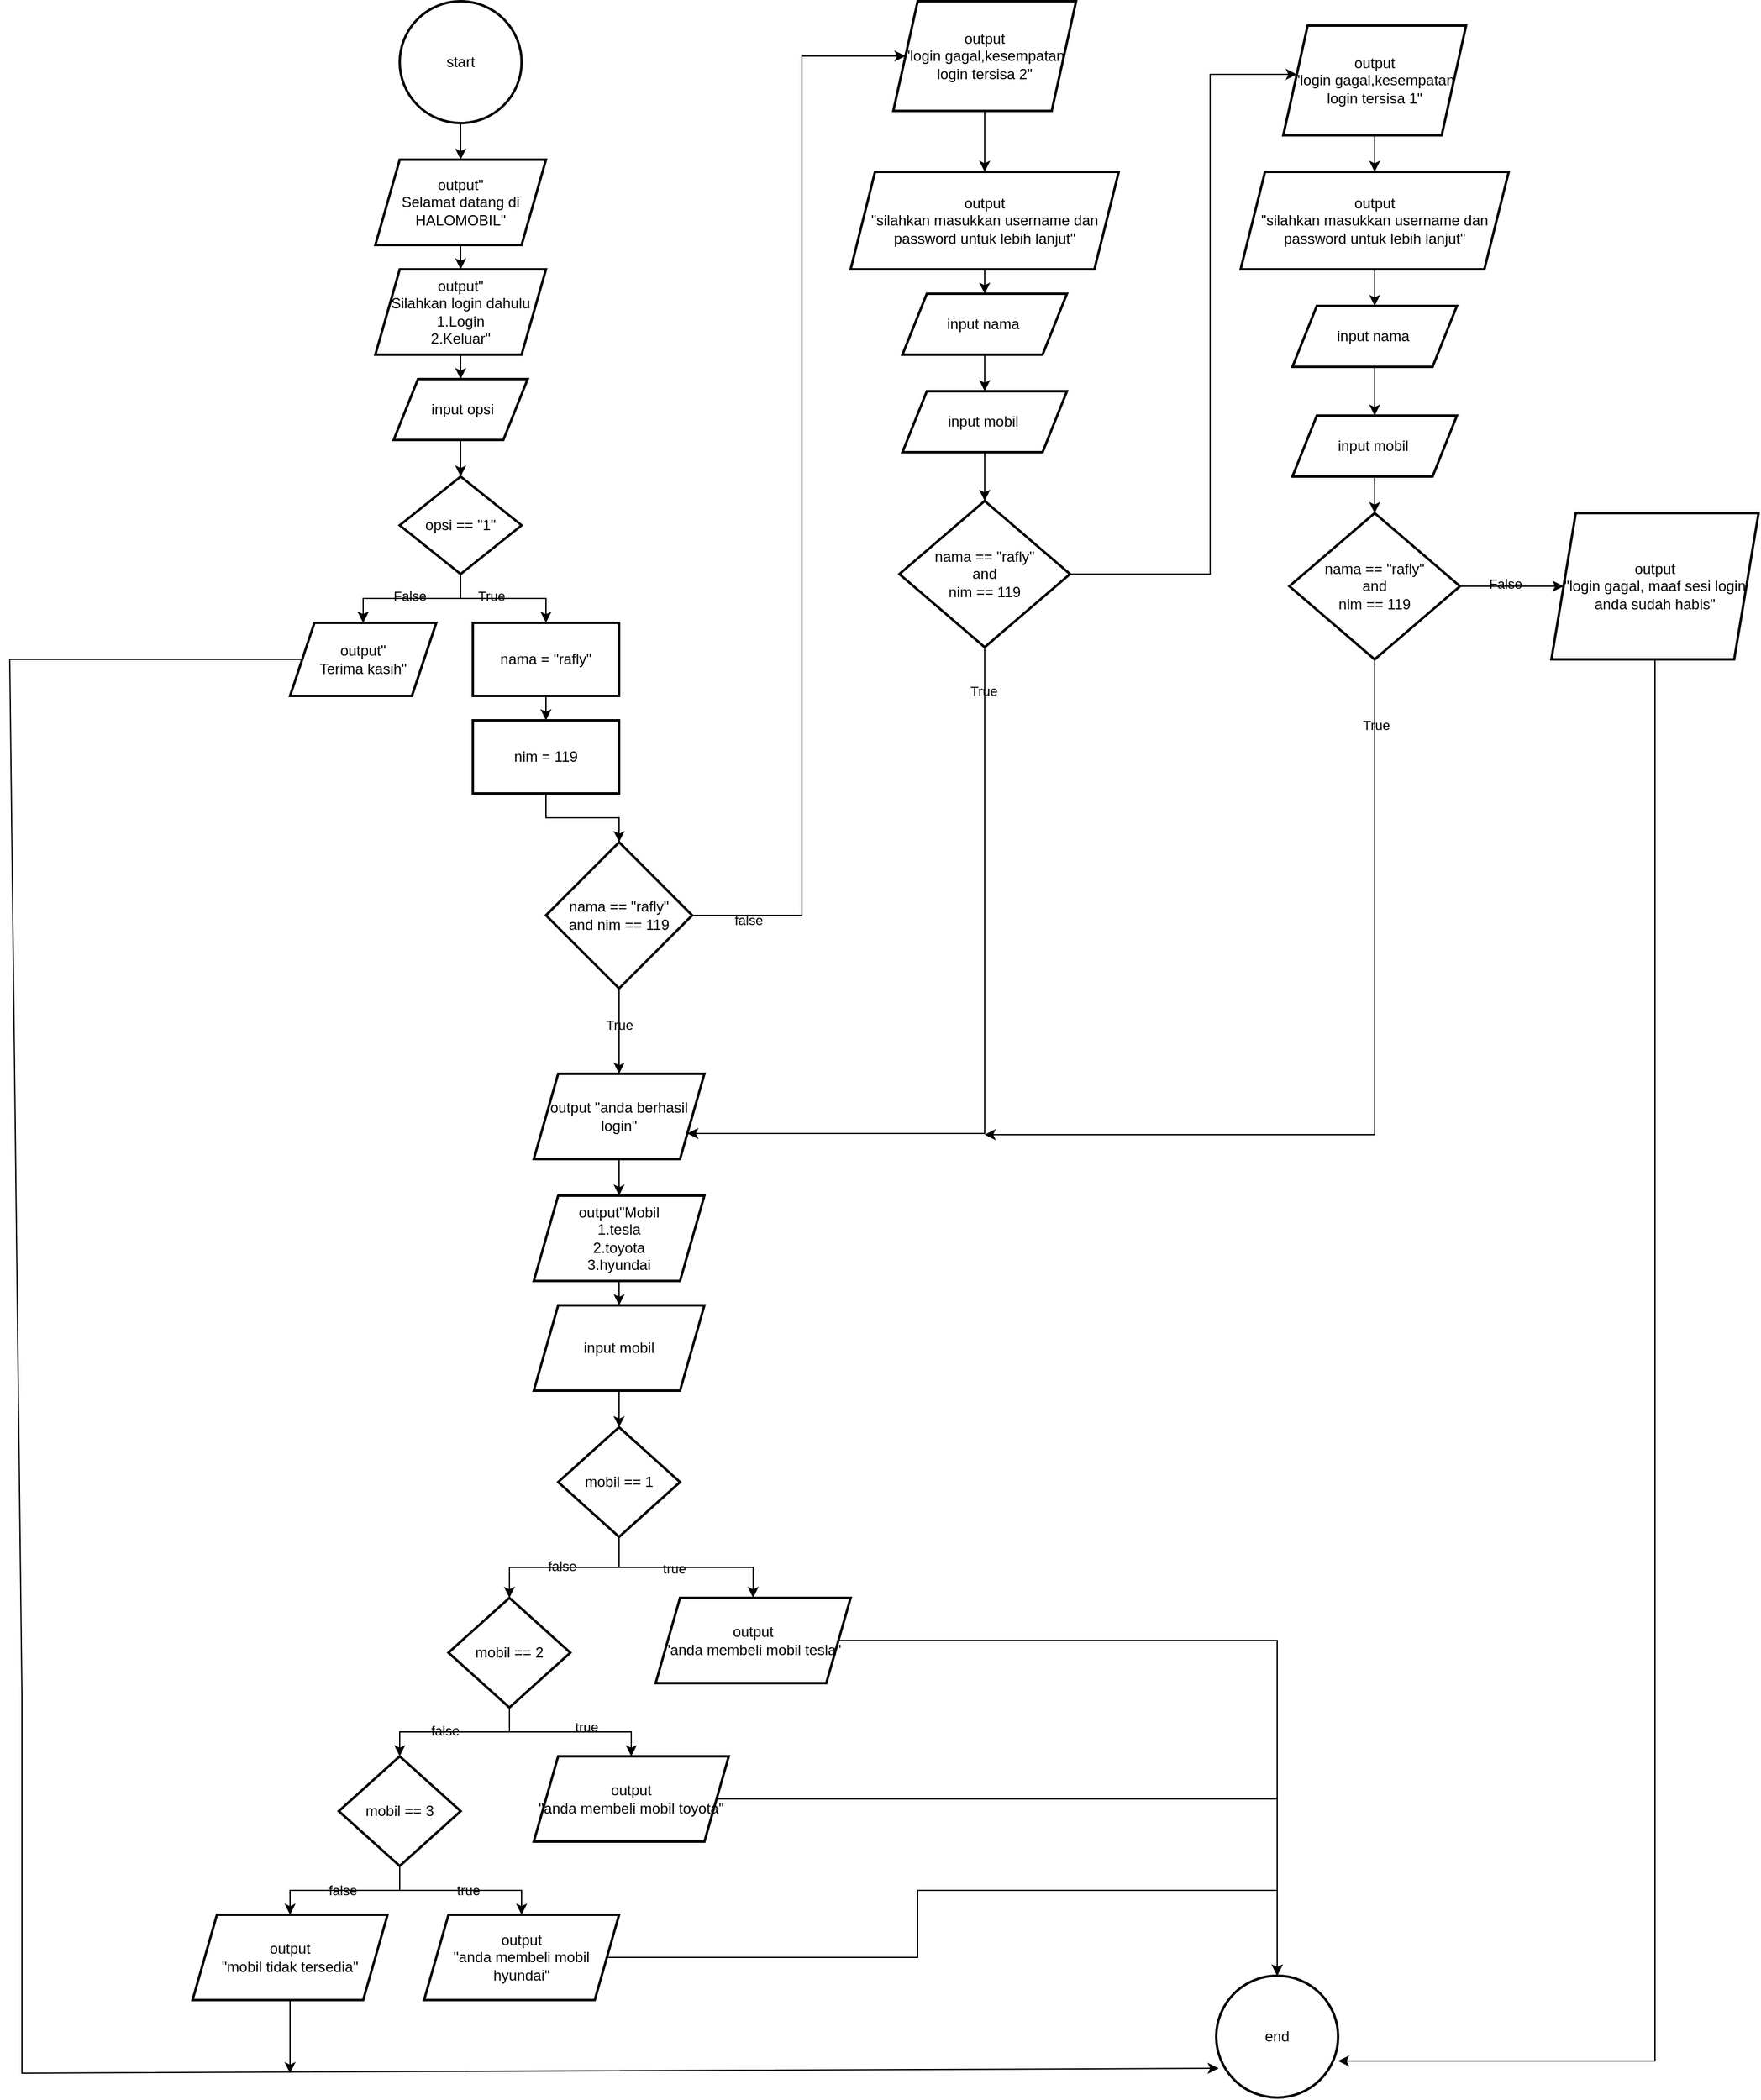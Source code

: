 <mxfile version="24.7.16">
  <diagram name="Page-1" id="7bUp-1MomCijhlwoVlFi">
    <mxGraphModel dx="1760" dy="1004" grid="1" gridSize="10" guides="1" tooltips="1" connect="1" arrows="1" fold="1" page="1" pageScale="1" pageWidth="1200" pageHeight="1920" math="0" shadow="0">
      <root>
        <mxCell id="0" />
        <mxCell id="1" parent="0" />
        <mxCell id="hjc6x2hIwi3XCLlQnk8x-3" value="" style="edgeStyle=orthogonalEdgeStyle;rounded=0;orthogonalLoop=1;jettySize=auto;html=1;labelBackgroundColor=none;fontColor=default;" edge="1" parent="1" source="hjc6x2hIwi3XCLlQnk8x-1" target="hjc6x2hIwi3XCLlQnk8x-2">
          <mxGeometry relative="1" as="geometry" />
        </mxCell>
        <mxCell id="hjc6x2hIwi3XCLlQnk8x-1" value="start" style="strokeWidth=2;html=1;shape=mxgraph.flowchart.start_2;whiteSpace=wrap;labelBackgroundColor=none;" vertex="1" parent="1">
          <mxGeometry x="470" y="30" width="100" height="100" as="geometry" />
        </mxCell>
        <mxCell id="hjc6x2hIwi3XCLlQnk8x-5" value="" style="edgeStyle=orthogonalEdgeStyle;rounded=0;orthogonalLoop=1;jettySize=auto;html=1;labelBackgroundColor=none;fontColor=default;" edge="1" parent="1" source="hjc6x2hIwi3XCLlQnk8x-2" target="hjc6x2hIwi3XCLlQnk8x-4">
          <mxGeometry relative="1" as="geometry" />
        </mxCell>
        <mxCell id="hjc6x2hIwi3XCLlQnk8x-2" value="output&quot;&lt;div&gt;Selamat datang di HALOMOBIL&quot;&lt;/div&gt;" style="shape=parallelogram;perimeter=parallelogramPerimeter;whiteSpace=wrap;html=1;fixedSize=1;strokeWidth=2;labelBackgroundColor=none;" vertex="1" parent="1">
          <mxGeometry x="450" y="160" width="140" height="70" as="geometry" />
        </mxCell>
        <mxCell id="hjc6x2hIwi3XCLlQnk8x-7" value="" style="edgeStyle=orthogonalEdgeStyle;rounded=0;orthogonalLoop=1;jettySize=auto;html=1;labelBackgroundColor=none;fontColor=default;" edge="1" parent="1" source="hjc6x2hIwi3XCLlQnk8x-4" target="hjc6x2hIwi3XCLlQnk8x-6">
          <mxGeometry relative="1" as="geometry" />
        </mxCell>
        <mxCell id="hjc6x2hIwi3XCLlQnk8x-4" value="output&quot;&lt;div&gt;Silahkan login dahulu&lt;/div&gt;&lt;div&gt;1.Login&lt;/div&gt;&lt;div&gt;2.Keluar&quot;&lt;/div&gt;" style="shape=parallelogram;perimeter=parallelogramPerimeter;whiteSpace=wrap;html=1;fixedSize=1;strokeWidth=2;labelBackgroundColor=none;" vertex="1" parent="1">
          <mxGeometry x="450" y="250" width="140" height="70" as="geometry" />
        </mxCell>
        <mxCell id="hjc6x2hIwi3XCLlQnk8x-9" value="" style="edgeStyle=orthogonalEdgeStyle;rounded=0;orthogonalLoop=1;jettySize=auto;html=1;labelBackgroundColor=none;fontColor=default;" edge="1" parent="1" source="hjc6x2hIwi3XCLlQnk8x-6" target="hjc6x2hIwi3XCLlQnk8x-8">
          <mxGeometry relative="1" as="geometry" />
        </mxCell>
        <mxCell id="hjc6x2hIwi3XCLlQnk8x-6" value="&amp;nbsp;input opsi" style="shape=parallelogram;perimeter=parallelogramPerimeter;whiteSpace=wrap;html=1;fixedSize=1;strokeWidth=2;labelBackgroundColor=none;" vertex="1" parent="1">
          <mxGeometry x="465" y="340" width="110" height="50" as="geometry" />
        </mxCell>
        <mxCell id="hjc6x2hIwi3XCLlQnk8x-11" value="" style="edgeStyle=orthogonalEdgeStyle;rounded=0;orthogonalLoop=1;jettySize=auto;html=1;labelBackgroundColor=none;fontColor=default;" edge="1" parent="1" source="hjc6x2hIwi3XCLlQnk8x-8" target="hjc6x2hIwi3XCLlQnk8x-10">
          <mxGeometry relative="1" as="geometry" />
        </mxCell>
        <mxCell id="hjc6x2hIwi3XCLlQnk8x-12" value="False" style="edgeLabel;html=1;align=center;verticalAlign=middle;resizable=0;points=[];labelBackgroundColor=none;" vertex="1" connectable="0" parent="hjc6x2hIwi3XCLlQnk8x-11">
          <mxGeometry x="0.039" y="-2" relative="1" as="geometry">
            <mxPoint as="offset" />
          </mxGeometry>
        </mxCell>
        <mxCell id="hjc6x2hIwi3XCLlQnk8x-13" value="" style="edgeStyle=orthogonalEdgeStyle;rounded=0;orthogonalLoop=1;jettySize=auto;html=1;labelBackgroundColor=none;fontColor=default;" edge="1" parent="1" source="hjc6x2hIwi3XCLlQnk8x-8" target="hjc6x2hIwi3XCLlQnk8x-10">
          <mxGeometry relative="1" as="geometry" />
        </mxCell>
        <mxCell id="hjc6x2hIwi3XCLlQnk8x-16" value="" style="edgeStyle=orthogonalEdgeStyle;rounded=0;orthogonalLoop=1;jettySize=auto;html=1;labelBackgroundColor=none;fontColor=default;" edge="1" parent="1" source="hjc6x2hIwi3XCLlQnk8x-8" target="hjc6x2hIwi3XCLlQnk8x-15">
          <mxGeometry relative="1" as="geometry" />
        </mxCell>
        <mxCell id="hjc6x2hIwi3XCLlQnk8x-17" value="True" style="edgeLabel;html=1;align=center;verticalAlign=middle;resizable=0;points=[];labelBackgroundColor=none;" vertex="1" connectable="0" parent="hjc6x2hIwi3XCLlQnk8x-16">
          <mxGeometry x="-0.181" y="2" relative="1" as="geometry">
            <mxPoint as="offset" />
          </mxGeometry>
        </mxCell>
        <mxCell id="hjc6x2hIwi3XCLlQnk8x-8" value="opsi == &quot;1&quot;" style="rhombus;whiteSpace=wrap;html=1;strokeWidth=2;labelBackgroundColor=none;" vertex="1" parent="1">
          <mxGeometry x="470" y="420" width="100" height="80" as="geometry" />
        </mxCell>
        <mxCell id="hjc6x2hIwi3XCLlQnk8x-10" value="output&quot;&lt;div&gt;Terima kasih&quot;&lt;/div&gt;" style="shape=parallelogram;perimeter=parallelogramPerimeter;whiteSpace=wrap;html=1;fixedSize=1;strokeWidth=2;labelBackgroundColor=none;" vertex="1" parent="1">
          <mxGeometry x="380" y="540" width="120" height="60" as="geometry" />
        </mxCell>
        <mxCell id="hjc6x2hIwi3XCLlQnk8x-20" value="" style="edgeStyle=orthogonalEdgeStyle;rounded=0;orthogonalLoop=1;jettySize=auto;html=1;labelBackgroundColor=none;fontColor=default;" edge="1" parent="1" source="hjc6x2hIwi3XCLlQnk8x-15" target="hjc6x2hIwi3XCLlQnk8x-19">
          <mxGeometry relative="1" as="geometry" />
        </mxCell>
        <mxCell id="hjc6x2hIwi3XCLlQnk8x-15" value="nama = &quot;rafly&quot;" style="rounded=0;whiteSpace=wrap;html=1;strokeWidth=2;labelBackgroundColor=none;" vertex="1" parent="1">
          <mxGeometry x="530" y="540" width="120" height="60" as="geometry" />
        </mxCell>
        <mxCell id="hjc6x2hIwi3XCLlQnk8x-24" value="" style="edgeStyle=orthogonalEdgeStyle;rounded=0;orthogonalLoop=1;jettySize=auto;html=1;labelBackgroundColor=none;fontColor=default;" edge="1" parent="1" source="hjc6x2hIwi3XCLlQnk8x-19" target="hjc6x2hIwi3XCLlQnk8x-23">
          <mxGeometry relative="1" as="geometry" />
        </mxCell>
        <mxCell id="hjc6x2hIwi3XCLlQnk8x-19" value="nim = 119" style="rounded=0;whiteSpace=wrap;html=1;strokeWidth=2;labelBackgroundColor=none;" vertex="1" parent="1">
          <mxGeometry x="530" y="620" width="120" height="60" as="geometry" />
        </mxCell>
        <mxCell id="hjc6x2hIwi3XCLlQnk8x-26" value="" style="edgeStyle=orthogonalEdgeStyle;rounded=0;orthogonalLoop=1;jettySize=auto;html=1;labelBackgroundColor=none;fontColor=default;" edge="1" parent="1" source="hjc6x2hIwi3XCLlQnk8x-23" target="hjc6x2hIwi3XCLlQnk8x-25">
          <mxGeometry relative="1" as="geometry" />
        </mxCell>
        <mxCell id="hjc6x2hIwi3XCLlQnk8x-27" value="True" style="edgeLabel;html=1;align=center;verticalAlign=middle;resizable=0;points=[];labelBackgroundColor=none;" vertex="1" connectable="0" parent="hjc6x2hIwi3XCLlQnk8x-26">
          <mxGeometry x="-0.152" relative="1" as="geometry">
            <mxPoint as="offset" />
          </mxGeometry>
        </mxCell>
        <mxCell id="hjc6x2hIwi3XCLlQnk8x-23" value="nama == &quot;rafly&quot;&lt;div&gt;and nim == 119&lt;/div&gt;" style="rhombus;whiteSpace=wrap;html=1;rounded=0;strokeWidth=2;labelBackgroundColor=none;" vertex="1" parent="1">
          <mxGeometry x="590" y="720" width="120" height="120" as="geometry" />
        </mxCell>
        <mxCell id="hjc6x2hIwi3XCLlQnk8x-82" value="" style="edgeStyle=orthogonalEdgeStyle;rounded=0;orthogonalLoop=1;jettySize=auto;html=1;labelBackgroundColor=none;fontColor=default;" edge="1" parent="1" source="hjc6x2hIwi3XCLlQnk8x-25" target="hjc6x2hIwi3XCLlQnk8x-81">
          <mxGeometry relative="1" as="geometry" />
        </mxCell>
        <mxCell id="hjc6x2hIwi3XCLlQnk8x-25" value="output &quot;anda berhasil login&quot;" style="shape=parallelogram;perimeter=parallelogramPerimeter;whiteSpace=wrap;html=1;fixedSize=1;rounded=0;strokeWidth=2;labelBackgroundColor=none;" vertex="1" parent="1">
          <mxGeometry x="580" y="910" width="140" height="70" as="geometry" />
        </mxCell>
        <mxCell id="hjc6x2hIwi3XCLlQnk8x-28" value="" style="edgeStyle=orthogonalEdgeStyle;rounded=0;orthogonalLoop=1;jettySize=auto;html=1;labelBackgroundColor=none;fontColor=default;" edge="1" parent="1" source="hjc6x2hIwi3XCLlQnk8x-29" target="hjc6x2hIwi3XCLlQnk8x-31">
          <mxGeometry relative="1" as="geometry" />
        </mxCell>
        <mxCell id="hjc6x2hIwi3XCLlQnk8x-29" value="output&lt;div&gt;&quot;login gagal,kesempatan login tersisa 2&quot;&lt;/div&gt;" style="shape=parallelogram;perimeter=parallelogramPerimeter;whiteSpace=wrap;html=1;fixedSize=1;strokeWidth=2;labelBackgroundColor=none;" vertex="1" parent="1">
          <mxGeometry x="875" y="30" width="150" height="90" as="geometry" />
        </mxCell>
        <mxCell id="hjc6x2hIwi3XCLlQnk8x-30" value="" style="edgeStyle=orthogonalEdgeStyle;rounded=0;orthogonalLoop=1;jettySize=auto;html=1;labelBackgroundColor=none;fontColor=default;" edge="1" parent="1" source="hjc6x2hIwi3XCLlQnk8x-31" target="hjc6x2hIwi3XCLlQnk8x-33">
          <mxGeometry relative="1" as="geometry" />
        </mxCell>
        <mxCell id="hjc6x2hIwi3XCLlQnk8x-31" value="output&lt;div&gt;&quot;silahkan masukkan username dan password untuk lebih lanjut&lt;span style=&quot;background-color: initial;&quot;&gt;&quot;&lt;/span&gt;&lt;/div&gt;" style="shape=parallelogram;perimeter=parallelogramPerimeter;whiteSpace=wrap;html=1;fixedSize=1;strokeWidth=2;labelBackgroundColor=none;" vertex="1" parent="1">
          <mxGeometry x="840" y="170" width="220" height="80" as="geometry" />
        </mxCell>
        <mxCell id="hjc6x2hIwi3XCLlQnk8x-32" value="" style="edgeStyle=orthogonalEdgeStyle;rounded=0;orthogonalLoop=1;jettySize=auto;html=1;labelBackgroundColor=none;fontColor=default;" edge="1" parent="1" source="hjc6x2hIwi3XCLlQnk8x-33" target="hjc6x2hIwi3XCLlQnk8x-35">
          <mxGeometry relative="1" as="geometry" />
        </mxCell>
        <mxCell id="hjc6x2hIwi3XCLlQnk8x-33" value="input nama&amp;nbsp;" style="shape=parallelogram;perimeter=parallelogramPerimeter;whiteSpace=wrap;html=1;fixedSize=1;strokeWidth=2;labelBackgroundColor=none;" vertex="1" parent="1">
          <mxGeometry x="882.5" y="270" width="135" height="50" as="geometry" />
        </mxCell>
        <mxCell id="hjc6x2hIwi3XCLlQnk8x-34" value="" style="edgeStyle=orthogonalEdgeStyle;rounded=0;orthogonalLoop=1;jettySize=auto;html=1;labelBackgroundColor=none;fontColor=default;" edge="1" parent="1" source="hjc6x2hIwi3XCLlQnk8x-35" target="hjc6x2hIwi3XCLlQnk8x-37">
          <mxGeometry relative="1" as="geometry" />
        </mxCell>
        <mxCell id="hjc6x2hIwi3XCLlQnk8x-35" value="input mobil&amp;nbsp;" style="shape=parallelogram;perimeter=parallelogramPerimeter;whiteSpace=wrap;html=1;fixedSize=1;strokeWidth=2;labelBackgroundColor=none;" vertex="1" parent="1">
          <mxGeometry x="882.5" y="350" width="135" height="50" as="geometry" />
        </mxCell>
        <mxCell id="hjc6x2hIwi3XCLlQnk8x-36" value="" style="edgeStyle=orthogonalEdgeStyle;rounded=0;orthogonalLoop=1;jettySize=auto;html=1;labelBackgroundColor=none;fontColor=default;" edge="1" parent="1" source="hjc6x2hIwi3XCLlQnk8x-37" target="hjc6x2hIwi3XCLlQnk8x-40">
          <mxGeometry relative="1" as="geometry">
            <Array as="points">
              <mxPoint x="1135" y="500" />
              <mxPoint x="1135" y="90" />
            </Array>
          </mxGeometry>
        </mxCell>
        <mxCell id="hjc6x2hIwi3XCLlQnk8x-37" value="nama == &quot;rafly&quot;&lt;div&gt;and&lt;/div&gt;&lt;div&gt;nim == 119&lt;/div&gt;" style="strokeWidth=2;html=1;shape=mxgraph.flowchart.decision;whiteSpace=wrap;labelBackgroundColor=none;" vertex="1" parent="1">
          <mxGeometry x="880" y="440" width="140" height="120" as="geometry" />
        </mxCell>
        <mxCell id="hjc6x2hIwi3XCLlQnk8x-38" value="True" style="edgeLabel;html=1;align=center;verticalAlign=middle;resizable=0;points=[];labelBackgroundColor=none;" vertex="1" connectable="0" parent="1">
          <mxGeometry x="949" y="595.556" as="geometry" />
        </mxCell>
        <mxCell id="hjc6x2hIwi3XCLlQnk8x-39" value="" style="edgeStyle=orthogonalEdgeStyle;rounded=0;orthogonalLoop=1;jettySize=auto;html=1;labelBackgroundColor=none;fontColor=default;" edge="1" parent="1" source="hjc6x2hIwi3XCLlQnk8x-40" target="hjc6x2hIwi3XCLlQnk8x-42">
          <mxGeometry relative="1" as="geometry" />
        </mxCell>
        <mxCell id="hjc6x2hIwi3XCLlQnk8x-40" value="output&lt;div&gt;&quot;login gagal,kesempatan login tersisa 1&quot;&lt;/div&gt;" style="shape=parallelogram;perimeter=parallelogramPerimeter;whiteSpace=wrap;html=1;fixedSize=1;strokeWidth=2;labelBackgroundColor=none;" vertex="1" parent="1">
          <mxGeometry x="1195" y="50" width="150" height="90" as="geometry" />
        </mxCell>
        <mxCell id="hjc6x2hIwi3XCLlQnk8x-41" value="" style="edgeStyle=orthogonalEdgeStyle;rounded=0;orthogonalLoop=1;jettySize=auto;html=1;labelBackgroundColor=none;fontColor=default;" edge="1" parent="1" source="hjc6x2hIwi3XCLlQnk8x-42" target="hjc6x2hIwi3XCLlQnk8x-44">
          <mxGeometry relative="1" as="geometry" />
        </mxCell>
        <mxCell id="hjc6x2hIwi3XCLlQnk8x-42" value="output&lt;div&gt;&quot;silahkan masukkan username dan password untuk lebih lanjut&lt;span style=&quot;background-color: initial;&quot;&gt;&quot;&lt;/span&gt;&lt;/div&gt;" style="shape=parallelogram;perimeter=parallelogramPerimeter;whiteSpace=wrap;html=1;fixedSize=1;strokeWidth=2;labelBackgroundColor=none;" vertex="1" parent="1">
          <mxGeometry x="1160" y="170" width="220" height="80" as="geometry" />
        </mxCell>
        <mxCell id="hjc6x2hIwi3XCLlQnk8x-43" value="" style="edgeStyle=orthogonalEdgeStyle;rounded=0;orthogonalLoop=1;jettySize=auto;html=1;labelBackgroundColor=none;fontColor=default;" edge="1" parent="1" source="hjc6x2hIwi3XCLlQnk8x-44" target="hjc6x2hIwi3XCLlQnk8x-46">
          <mxGeometry relative="1" as="geometry" />
        </mxCell>
        <mxCell id="hjc6x2hIwi3XCLlQnk8x-44" value="input nama&amp;nbsp;" style="shape=parallelogram;perimeter=parallelogramPerimeter;whiteSpace=wrap;html=1;fixedSize=1;strokeWidth=2;labelBackgroundColor=none;" vertex="1" parent="1">
          <mxGeometry x="1202.5" y="280" width="135" height="50" as="geometry" />
        </mxCell>
        <mxCell id="hjc6x2hIwi3XCLlQnk8x-45" value="" style="edgeStyle=orthogonalEdgeStyle;rounded=0;orthogonalLoop=1;jettySize=auto;html=1;labelBackgroundColor=none;fontColor=default;" edge="1" parent="1" source="hjc6x2hIwi3XCLlQnk8x-46" target="hjc6x2hIwi3XCLlQnk8x-49">
          <mxGeometry relative="1" as="geometry" />
        </mxCell>
        <mxCell id="hjc6x2hIwi3XCLlQnk8x-46" value="input mobil&amp;nbsp;" style="shape=parallelogram;perimeter=parallelogramPerimeter;whiteSpace=wrap;html=1;fixedSize=1;strokeWidth=2;labelBackgroundColor=none;" vertex="1" parent="1">
          <mxGeometry x="1202.5" y="370" width="135" height="50" as="geometry" />
        </mxCell>
        <mxCell id="hjc6x2hIwi3XCLlQnk8x-47" value="" style="edgeStyle=orthogonalEdgeStyle;rounded=0;orthogonalLoop=1;jettySize=auto;html=1;labelBackgroundColor=none;fontColor=default;" edge="1" parent="1" source="hjc6x2hIwi3XCLlQnk8x-49" target="hjc6x2hIwi3XCLlQnk8x-52">
          <mxGeometry relative="1" as="geometry" />
        </mxCell>
        <mxCell id="hjc6x2hIwi3XCLlQnk8x-48" value="False" style="edgeLabel;html=1;align=center;verticalAlign=middle;resizable=0;points=[];labelBackgroundColor=none;" vertex="1" connectable="0" parent="hjc6x2hIwi3XCLlQnk8x-47">
          <mxGeometry x="-0.147" y="2" relative="1" as="geometry">
            <mxPoint as="offset" />
          </mxGeometry>
        </mxCell>
        <mxCell id="hjc6x2hIwi3XCLlQnk8x-49" value="nama == &quot;rafly&quot;&lt;div&gt;and&lt;/div&gt;&lt;div&gt;nim == 119&lt;/div&gt;" style="strokeWidth=2;html=1;shape=mxgraph.flowchart.decision;whiteSpace=wrap;labelBackgroundColor=none;" vertex="1" parent="1">
          <mxGeometry x="1200" y="450" width="140" height="120" as="geometry" />
        </mxCell>
        <mxCell id="hjc6x2hIwi3XCLlQnk8x-50" value="" style="endArrow=classic;html=1;rounded=0;exitX=0.5;exitY=1;exitDx=0;exitDy=0;exitPerimeter=0;labelBackgroundColor=none;fontColor=default;" edge="1" parent="1" source="hjc6x2hIwi3XCLlQnk8x-49">
          <mxGeometry width="50" height="50" relative="1" as="geometry">
            <mxPoint x="1015" y="660" as="sourcePoint" />
            <mxPoint x="950" y="960" as="targetPoint" />
            <Array as="points">
              <mxPoint x="1270" y="960" />
              <mxPoint x="1140" y="960" />
            </Array>
          </mxGeometry>
        </mxCell>
        <mxCell id="hjc6x2hIwi3XCLlQnk8x-51" value="True" style="edgeLabel;html=1;align=center;verticalAlign=middle;resizable=0;points=[];labelBackgroundColor=none;" vertex="1" connectable="0" parent="hjc6x2hIwi3XCLlQnk8x-50">
          <mxGeometry x="-0.849" y="1" relative="1" as="geometry">
            <mxPoint as="offset" />
          </mxGeometry>
        </mxCell>
        <mxCell id="hjc6x2hIwi3XCLlQnk8x-108" value="" style="edgeStyle=orthogonalEdgeStyle;rounded=0;orthogonalLoop=1;jettySize=auto;html=1;labelBackgroundColor=none;fontColor=default;" edge="1" parent="1" source="hjc6x2hIwi3XCLlQnk8x-52" target="hjc6x2hIwi3XCLlQnk8x-107">
          <mxGeometry relative="1" as="geometry">
            <Array as="points">
              <mxPoint x="1500" y="1720" />
            </Array>
          </mxGeometry>
        </mxCell>
        <mxCell id="hjc6x2hIwi3XCLlQnk8x-52" value="output&lt;div&gt;&quot;login gagal, maaf sesi login anda sudah habis&quot;&lt;/div&gt;" style="shape=parallelogram;perimeter=parallelogramPerimeter;whiteSpace=wrap;html=1;fixedSize=1;strokeWidth=2;labelBackgroundColor=none;" vertex="1" parent="1">
          <mxGeometry x="1415" y="450" width="170" height="120" as="geometry" />
        </mxCell>
        <mxCell id="hjc6x2hIwi3XCLlQnk8x-78" value="" style="endArrow=classic;html=1;rounded=0;exitX=1;exitY=0.5;exitDx=0;exitDy=0;entryX=0;entryY=0.5;entryDx=0;entryDy=0;labelBackgroundColor=none;fontColor=default;" edge="1" parent="1" source="hjc6x2hIwi3XCLlQnk8x-23" target="hjc6x2hIwi3XCLlQnk8x-29">
          <mxGeometry width="50" height="50" relative="1" as="geometry">
            <mxPoint x="900" y="750" as="sourcePoint" />
            <mxPoint x="800" y="40" as="targetPoint" />
            <Array as="points">
              <mxPoint x="800" y="780" />
              <mxPoint x="800" y="75" />
            </Array>
          </mxGeometry>
        </mxCell>
        <mxCell id="hjc6x2hIwi3XCLlQnk8x-79" value="false" style="edgeLabel;html=1;align=center;verticalAlign=middle;resizable=0;points=[];labelBackgroundColor=none;" vertex="1" connectable="0" parent="hjc6x2hIwi3XCLlQnk8x-78">
          <mxGeometry x="-0.896" y="-4" relative="1" as="geometry">
            <mxPoint as="offset" />
          </mxGeometry>
        </mxCell>
        <mxCell id="hjc6x2hIwi3XCLlQnk8x-80" value="" style="endArrow=classic;html=1;rounded=0;exitX=0.5;exitY=1;exitDx=0;exitDy=0;exitPerimeter=0;entryX=1;entryY=0.75;entryDx=0;entryDy=0;labelBackgroundColor=none;fontColor=default;" edge="1" parent="1" source="hjc6x2hIwi3XCLlQnk8x-37" target="hjc6x2hIwi3XCLlQnk8x-25">
          <mxGeometry width="50" height="50" relative="1" as="geometry">
            <mxPoint x="870" y="750" as="sourcePoint" />
            <mxPoint x="820" y="960" as="targetPoint" />
            <Array as="points">
              <mxPoint x="950" y="959" />
            </Array>
          </mxGeometry>
        </mxCell>
        <mxCell id="hjc6x2hIwi3XCLlQnk8x-84" value="" style="edgeStyle=orthogonalEdgeStyle;rounded=0;orthogonalLoop=1;jettySize=auto;html=1;labelBackgroundColor=none;fontColor=default;" edge="1" parent="1" source="hjc6x2hIwi3XCLlQnk8x-81" target="hjc6x2hIwi3XCLlQnk8x-83">
          <mxGeometry relative="1" as="geometry" />
        </mxCell>
        <mxCell id="hjc6x2hIwi3XCLlQnk8x-81" value="output&quot;Mobil&lt;div&gt;1.tesla&lt;/div&gt;&lt;div&gt;2.toyota&lt;/div&gt;&lt;div&gt;3.hyundai&lt;/div&gt;" style="shape=parallelogram;perimeter=parallelogramPerimeter;whiteSpace=wrap;html=1;fixedSize=1;rounded=0;strokeWidth=2;labelBackgroundColor=none;" vertex="1" parent="1">
          <mxGeometry x="580" y="1010" width="140" height="70" as="geometry" />
        </mxCell>
        <mxCell id="hjc6x2hIwi3XCLlQnk8x-86" value="" style="edgeStyle=orthogonalEdgeStyle;rounded=0;orthogonalLoop=1;jettySize=auto;html=1;labelBackgroundColor=none;fontColor=default;" edge="1" parent="1" source="hjc6x2hIwi3XCLlQnk8x-83" target="hjc6x2hIwi3XCLlQnk8x-85">
          <mxGeometry relative="1" as="geometry" />
        </mxCell>
        <mxCell id="hjc6x2hIwi3XCLlQnk8x-83" value="input mobil" style="shape=parallelogram;perimeter=parallelogramPerimeter;whiteSpace=wrap;html=1;fixedSize=1;rounded=0;strokeWidth=2;labelBackgroundColor=none;" vertex="1" parent="1">
          <mxGeometry x="580" y="1100" width="140" height="70" as="geometry" />
        </mxCell>
        <mxCell id="hjc6x2hIwi3XCLlQnk8x-90" value="" style="edgeStyle=orthogonalEdgeStyle;rounded=0;orthogonalLoop=1;jettySize=auto;html=1;labelBackgroundColor=none;fontColor=default;" edge="1" parent="1" source="hjc6x2hIwi3XCLlQnk8x-85" target="hjc6x2hIwi3XCLlQnk8x-89">
          <mxGeometry relative="1" as="geometry" />
        </mxCell>
        <mxCell id="hjc6x2hIwi3XCLlQnk8x-91" value="true" style="edgeLabel;html=1;align=center;verticalAlign=middle;resizable=0;points=[];labelBackgroundColor=none;" vertex="1" connectable="0" parent="hjc6x2hIwi3XCLlQnk8x-90">
          <mxGeometry x="-0.124" y="-1" relative="1" as="geometry">
            <mxPoint as="offset" />
          </mxGeometry>
        </mxCell>
        <mxCell id="hjc6x2hIwi3XCLlQnk8x-93" value="" style="edgeStyle=orthogonalEdgeStyle;rounded=0;orthogonalLoop=1;jettySize=auto;html=1;labelBackgroundColor=none;fontColor=default;" edge="1" parent="1" source="hjc6x2hIwi3XCLlQnk8x-85" target="hjc6x2hIwi3XCLlQnk8x-92">
          <mxGeometry relative="1" as="geometry" />
        </mxCell>
        <mxCell id="hjc6x2hIwi3XCLlQnk8x-94" value="false" style="edgeLabel;html=1;align=center;verticalAlign=middle;resizable=0;points=[];labelBackgroundColor=none;" vertex="1" connectable="0" parent="hjc6x2hIwi3XCLlQnk8x-93">
          <mxGeometry x="0.038" y="-1" relative="1" as="geometry">
            <mxPoint as="offset" />
          </mxGeometry>
        </mxCell>
        <mxCell id="hjc6x2hIwi3XCLlQnk8x-85" value="mobil == 1" style="rhombus;whiteSpace=wrap;html=1;rounded=0;strokeWidth=2;labelBackgroundColor=none;" vertex="1" parent="1">
          <mxGeometry x="600" y="1200" width="100" height="90" as="geometry" />
        </mxCell>
        <mxCell id="hjc6x2hIwi3XCLlQnk8x-109" value="" style="edgeStyle=orthogonalEdgeStyle;rounded=0;orthogonalLoop=1;jettySize=auto;html=1;labelBackgroundColor=none;fontColor=default;" edge="1" parent="1" source="hjc6x2hIwi3XCLlQnk8x-89" target="hjc6x2hIwi3XCLlQnk8x-107">
          <mxGeometry relative="1" as="geometry" />
        </mxCell>
        <mxCell id="hjc6x2hIwi3XCLlQnk8x-89" value="output&lt;div&gt;&quot;anda membeli mobil tesla&quot;&lt;/div&gt;" style="shape=parallelogram;perimeter=parallelogramPerimeter;whiteSpace=wrap;html=1;fixedSize=1;rounded=0;strokeWidth=2;labelBackgroundColor=none;" vertex="1" parent="1">
          <mxGeometry x="680" y="1340" width="160" height="70" as="geometry" />
        </mxCell>
        <mxCell id="hjc6x2hIwi3XCLlQnk8x-96" value="" style="edgeStyle=orthogonalEdgeStyle;rounded=0;orthogonalLoop=1;jettySize=auto;html=1;labelBackgroundColor=none;fontColor=default;" edge="1" parent="1" source="hjc6x2hIwi3XCLlQnk8x-92" target="hjc6x2hIwi3XCLlQnk8x-95">
          <mxGeometry relative="1" as="geometry" />
        </mxCell>
        <mxCell id="hjc6x2hIwi3XCLlQnk8x-97" value="true" style="edgeLabel;html=1;align=center;verticalAlign=middle;resizable=0;points=[];labelBackgroundColor=none;" vertex="1" connectable="0" parent="hjc6x2hIwi3XCLlQnk8x-96">
          <mxGeometry x="0.187" y="4" relative="1" as="geometry">
            <mxPoint as="offset" />
          </mxGeometry>
        </mxCell>
        <mxCell id="hjc6x2hIwi3XCLlQnk8x-99" value="" style="edgeStyle=orthogonalEdgeStyle;rounded=0;orthogonalLoop=1;jettySize=auto;html=1;labelBackgroundColor=none;fontColor=default;" edge="1" parent="1" source="hjc6x2hIwi3XCLlQnk8x-92" target="hjc6x2hIwi3XCLlQnk8x-98">
          <mxGeometry relative="1" as="geometry" />
        </mxCell>
        <mxCell id="hjc6x2hIwi3XCLlQnk8x-100" value="false" style="edgeLabel;html=1;align=center;verticalAlign=middle;resizable=0;points=[];labelBackgroundColor=none;" vertex="1" connectable="0" parent="hjc6x2hIwi3XCLlQnk8x-99">
          <mxGeometry x="0.132" y="-1" relative="1" as="geometry">
            <mxPoint as="offset" />
          </mxGeometry>
        </mxCell>
        <mxCell id="hjc6x2hIwi3XCLlQnk8x-92" value="mobil == 2" style="rhombus;whiteSpace=wrap;html=1;rounded=0;strokeWidth=2;labelBackgroundColor=none;" vertex="1" parent="1">
          <mxGeometry x="510" y="1340" width="100" height="90" as="geometry" />
        </mxCell>
        <mxCell id="hjc6x2hIwi3XCLlQnk8x-110" value="" style="edgeStyle=orthogonalEdgeStyle;rounded=0;orthogonalLoop=1;jettySize=auto;html=1;labelBackgroundColor=none;fontColor=default;" edge="1" parent="1" source="hjc6x2hIwi3XCLlQnk8x-95" target="hjc6x2hIwi3XCLlQnk8x-107">
          <mxGeometry relative="1" as="geometry" />
        </mxCell>
        <mxCell id="hjc6x2hIwi3XCLlQnk8x-95" value="output&lt;div&gt;&quot;anda membeli mobil toyota&quot;&lt;/div&gt;" style="shape=parallelogram;perimeter=parallelogramPerimeter;whiteSpace=wrap;html=1;fixedSize=1;rounded=0;strokeWidth=2;labelBackgroundColor=none;" vertex="1" parent="1">
          <mxGeometry x="580" y="1470" width="160" height="70" as="geometry" />
        </mxCell>
        <mxCell id="hjc6x2hIwi3XCLlQnk8x-102" value="" style="edgeStyle=orthogonalEdgeStyle;rounded=0;orthogonalLoop=1;jettySize=auto;html=1;labelBackgroundColor=none;fontColor=default;" edge="1" parent="1" source="hjc6x2hIwi3XCLlQnk8x-98" target="hjc6x2hIwi3XCLlQnk8x-101">
          <mxGeometry relative="1" as="geometry" />
        </mxCell>
        <mxCell id="hjc6x2hIwi3XCLlQnk8x-103" value="true" style="edgeLabel;html=1;align=center;verticalAlign=middle;resizable=0;points=[];labelBackgroundColor=none;" vertex="1" connectable="0" parent="hjc6x2hIwi3XCLlQnk8x-102">
          <mxGeometry x="0.076" relative="1" as="geometry">
            <mxPoint as="offset" />
          </mxGeometry>
        </mxCell>
        <mxCell id="hjc6x2hIwi3XCLlQnk8x-105" value="" style="edgeStyle=orthogonalEdgeStyle;rounded=0;orthogonalLoop=1;jettySize=auto;html=1;labelBackgroundColor=none;fontColor=default;" edge="1" parent="1" source="hjc6x2hIwi3XCLlQnk8x-98" target="hjc6x2hIwi3XCLlQnk8x-104">
          <mxGeometry relative="1" as="geometry" />
        </mxCell>
        <mxCell id="hjc6x2hIwi3XCLlQnk8x-106" value="false" style="edgeLabel;html=1;align=center;verticalAlign=middle;resizable=0;points=[];labelBackgroundColor=none;" vertex="1" connectable="0" parent="hjc6x2hIwi3XCLlQnk8x-105">
          <mxGeometry x="0.029" relative="1" as="geometry">
            <mxPoint as="offset" />
          </mxGeometry>
        </mxCell>
        <mxCell id="hjc6x2hIwi3XCLlQnk8x-98" value="mobil == 3" style="rhombus;whiteSpace=wrap;html=1;rounded=0;strokeWidth=2;labelBackgroundColor=none;" vertex="1" parent="1">
          <mxGeometry x="420" y="1470" width="100" height="90" as="geometry" />
        </mxCell>
        <mxCell id="hjc6x2hIwi3XCLlQnk8x-111" value="" style="edgeStyle=orthogonalEdgeStyle;rounded=0;orthogonalLoop=1;jettySize=auto;html=1;labelBackgroundColor=none;fontColor=default;" edge="1" parent="1" source="hjc6x2hIwi3XCLlQnk8x-101" target="hjc6x2hIwi3XCLlQnk8x-107">
          <mxGeometry relative="1" as="geometry">
            <Array as="points">
              <mxPoint x="895" y="1635" />
              <mxPoint x="895" y="1580" />
              <mxPoint x="1190" y="1580" />
            </Array>
          </mxGeometry>
        </mxCell>
        <mxCell id="hjc6x2hIwi3XCLlQnk8x-101" value="output&lt;div&gt;&quot;anda membeli mobil hyundai&quot;&lt;/div&gt;" style="shape=parallelogram;perimeter=parallelogramPerimeter;whiteSpace=wrap;html=1;fixedSize=1;rounded=0;strokeWidth=2;labelBackgroundColor=none;" vertex="1" parent="1">
          <mxGeometry x="490" y="1600" width="160" height="70" as="geometry" />
        </mxCell>
        <mxCell id="hjc6x2hIwi3XCLlQnk8x-104" value="output&lt;div&gt;&quot;mobil tidak tersedia&quot;&lt;/div&gt;" style="shape=parallelogram;perimeter=parallelogramPerimeter;whiteSpace=wrap;html=1;fixedSize=1;rounded=0;strokeWidth=2;labelBackgroundColor=none;" vertex="1" parent="1">
          <mxGeometry x="300" y="1600" width="160" height="70" as="geometry" />
        </mxCell>
        <mxCell id="hjc6x2hIwi3XCLlQnk8x-107" value="end" style="strokeWidth=2;html=1;shape=mxgraph.flowchart.start_2;whiteSpace=wrap;labelBackgroundColor=none;" vertex="1" parent="1">
          <mxGeometry x="1140" y="1650" width="100" height="100" as="geometry" />
        </mxCell>
        <mxCell id="hjc6x2hIwi3XCLlQnk8x-112" value="" style="endArrow=classic;html=1;rounded=0;exitX=0;exitY=0.5;exitDx=0;exitDy=0;entryX=0.02;entryY=0.76;entryDx=0;entryDy=0;entryPerimeter=0;labelBackgroundColor=none;fontColor=default;" edge="1" parent="1" source="hjc6x2hIwi3XCLlQnk8x-10" target="hjc6x2hIwi3XCLlQnk8x-107">
          <mxGeometry width="50" height="50" relative="1" as="geometry">
            <mxPoint x="520" y="1080" as="sourcePoint" />
            <mxPoint x="160" y="1830" as="targetPoint" />
            <Array as="points">
              <mxPoint x="150" y="570" />
              <mxPoint x="160" y="1420" />
              <mxPoint x="160" y="1730" />
            </Array>
          </mxGeometry>
        </mxCell>
        <mxCell id="hjc6x2hIwi3XCLlQnk8x-113" value="" style="endArrow=classic;html=1;rounded=0;exitX=0.5;exitY=1;exitDx=0;exitDy=0;labelBackgroundColor=none;fontColor=default;" edge="1" parent="1" source="hjc6x2hIwi3XCLlQnk8x-104">
          <mxGeometry width="50" height="50" relative="1" as="geometry">
            <mxPoint x="640" y="1590" as="sourcePoint" />
            <mxPoint x="380" y="1730" as="targetPoint" />
          </mxGeometry>
        </mxCell>
      </root>
    </mxGraphModel>
  </diagram>
</mxfile>
